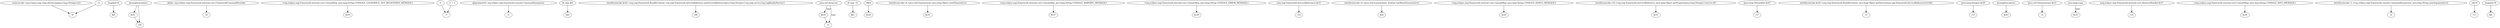 digraph g {
0[label="staticinvoke <java.lang.Long: long parseLong(java.lang.String)>(r2)"]
1[label="l6"]
0->1[label=""]
2[label="lengthof r6"]
3[label="$i8"]
2->3[label=""]
4[label="@caughtexception"]
5[label="$r41"]
4->5[label=""]
6[label="@this: org.eclipse.osgi.framework.internal.core.FrameworkCommandProvider"]
7[label="r0"]
6->7[label=""]
8[label="<org.eclipse.osgi.framework.internal.core.ConsoleMsg: java.lang.String CONSOLE_LOGSERVICE_NOT_REGISTERED_MESSAGE>"]
9[label="$r19"]
8->9[label=""]
10[label="0"]
11[label="i7"]
10->11[label=""]
12[label="@parameter0: org.eclipse.osgi.framework.console.CommandInterpreter"]
13[label="r1"]
12->13[label=""]
14[label="l6 cmp $l4"]
15[label="$b5"]
14->15[label=""]
16[label="r18"]
4->16[label=""]
17[label="-1L"]
17->1[label=""]
18[label="interfaceinvoke $r45.<org.osgi.framework.BundleContext: org.osgi.framework.ServiceReference getServiceReference(java.lang.String)>('org.osgi.service.log.LogReaderService')"]
19[label="r46"]
18->19[label=""]
20[label="$r24"]
21[label="r5"]
20->21[label=""]
22[label="l6 cmp -1L"]
23[label="$b1"]
22->23[label=""]
24[label="r6[0]"]
25[label="$r26"]
24->25[label=""]
26[label="java.util.ArrayList"]
26->21[label="type"]
27[label="interfaceinvoke r4.<java.util.Enumeration: java.lang.Object nextElement()>()"]
28[label="$r25"]
27->28[label=""]
29[label="<org.eclipse.osgi.framework.internal.core.ConsoleMsg: java.lang.String CONSOLE_WARNING_MESSAGE>"]
30[label="$r37"]
29->30[label=""]
31[label="<org.eclipse.osgi.framework.internal.core.ConsoleMsg: java.lang.String CONSOLE_ERROR_MESSAGE>"]
32[label="$r38"]
31->32[label=""]
33[label="(org.osgi.framework.ServiceReference) $r31"]
34[label="r16"]
33->34[label=""]
5->16[label=""]
35[label="interfaceinvoke r4.<java.util.Enumeration: boolean hasMoreElements()>()"]
36[label="$z0"]
35->36[label=""]
37[label="<org.eclipse.osgi.framework.internal.core.ConsoleMsg: java.lang.String CONSOLE_DEBUG_MESSAGE>"]
38[label="$r29"]
37->38[label=""]
39[label="interfaceinvoke r16.<org.osgi.framework.ServiceReference: java.lang.Object getProperty(java.lang.String)>('service.id')"]
40[label="$r33"]
39->40[label=""]
41[label="(java.lang.Throwable) $r47"]
42[label="r17"]
41->42[label=""]
26->20[label="type"]
43[label="interfaceinvoke $r20.<org.osgi.framework.BundleContext: java.lang.Object getService(org.osgi.framework.ServiceReference)>(r46)"]
44[label="r3"]
43->44[label=""]
45[label="(java.lang.Integer) $r28"]
46[label="r15"]
45->46[label=""]
47[label="@caughtexception"]
48[label="$r43"]
47->48[label=""]
49[label="(java.util.Enumeration) $r23"]
50[label="r4"]
49->50[label=""]
51[label="java.lang.Long"]
52[label="$r35"]
51->52[label="type"]
53[label="i7 + 1"]
53->11[label=""]
54[label="(org.eclipse.osgi.framework.internal.core.AbstractBundle) $r27"]
55[label="r14"]
54->55[label=""]
56[label="<org.eclipse.osgi.framework.internal.core.ConsoleMsg: java.lang.String CONSOLE_INFO_MESSAGE>"]
57[label="$r36"]
56->57[label=""]
58[label="interfaceinvoke r1.<org.eclipse.osgi.framework.console.CommandInterpreter: java.lang.String nextArgument()>()"]
59[label="r2"]
58->59[label=""]
60[label="r6[i7]"]
61[label="r13"]
60->61[label=""]
62[label="lengthof r6"]
63[label="$i0"]
62->63[label=""]
}
